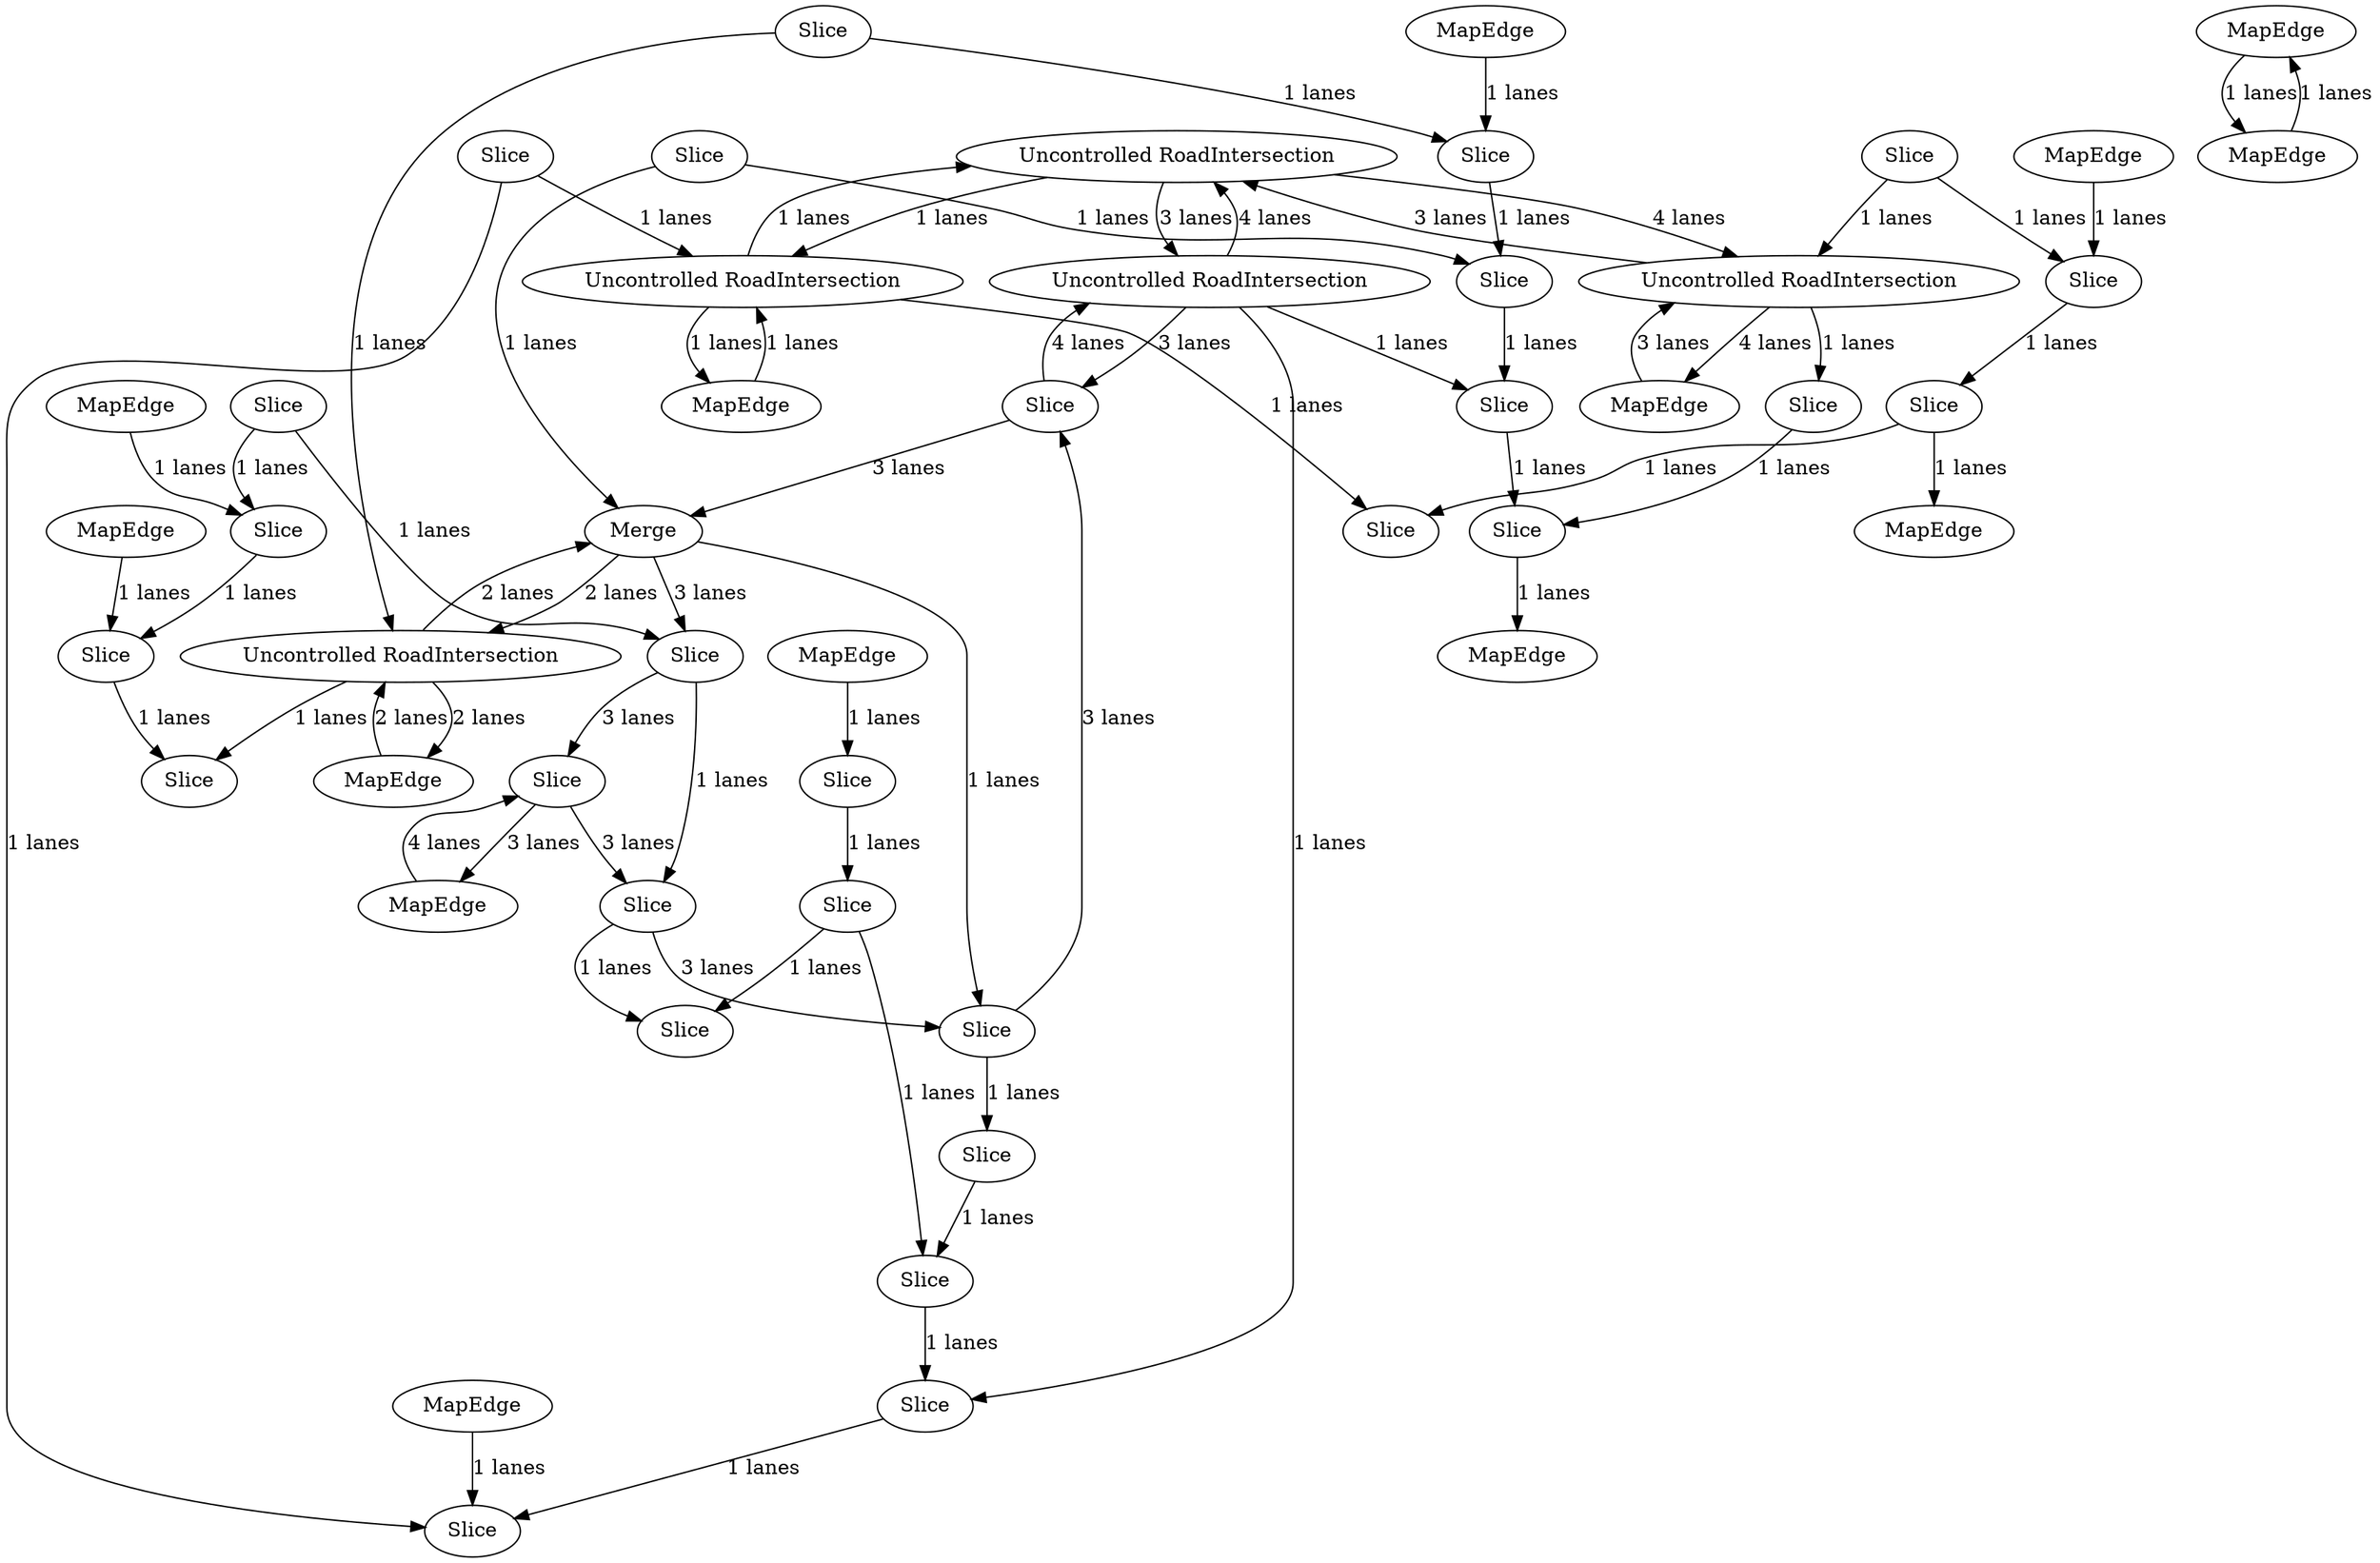 digraph {
    0 [ label = "Uncontrolled RoadIntersection" ]
    1 [ label = "MapEdge" ]
    2 [ label = "Slice" ]
    3 [ label = "MapEdge" ]
    4 [ label = "MapEdge" ]
    5 [ label = "MapEdge" ]
    6 [ label = "MapEdge" ]
    7 [ label = "Slice" ]
    8 [ label = "Slice" ]
    9 [ label = "Slice" ]
    10 [ label = "Slice" ]
    11 [ label = "Slice" ]
    12 [ label = "Slice" ]
    13 [ label = "Slice" ]
    14 [ label = "Uncontrolled RoadIntersection" ]
    15 [ label = "Slice" ]
    16 [ label = "Uncontrolled RoadIntersection" ]
    17 [ label = "Slice" ]
    18 [ label = "Slice" ]
    19 [ label = "Uncontrolled RoadIntersection" ]
    20 [ label = "Slice" ]
    21 [ label = "Slice" ]
    22 [ label = "Slice" ]
    23 [ label = "Slice" ]
    24 [ label = "MapEdge" ]
    25 [ label = "Slice" ]
    26 [ label = "Slice" ]
    27 [ label = "Slice" ]
    28 [ label = "Slice" ]
    29 [ label = "Slice" ]
    30 [ label = "Slice" ]
    31 [ label = "MapEdge" ]
    32 [ label = "Slice" ]
    33 [ label = "Slice" ]
    34 [ label = "Slice" ]
    35 [ label = "Slice" ]
    36 [ label = "Merge" ]
    37 [ label = "Slice" ]
    38 [ label = "MapEdge" ]
    39 [ label = "Uncontrolled RoadIntersection" ]
    40 [ label = "MapEdge" ]
    41 [ label = "MapEdge" ]
    42 [ label = "Slice" ]
    43 [ label = "MapEdge" ]
    44 [ label = "MapEdge" ]
    45 [ label = "Slice" ]
    46 [ label = "MapEdge" ]
    47 [ label = "MapEdge" ]
    0 -> 19 [ label = "1 lanes" ]
    19 -> 0 [ label = "1 lanes" ]
    19 -> 1 [ label = "1 lanes" ]
    1 -> 19 [ label = "1 lanes" ]
    2 -> 3 [ label = "3 lanes" ]
    3 -> 2 [ label = "4 lanes" ]
    4 -> 16 [ label = "3 lanes" ]
    16 -> 4 [ label = "4 lanes" ]
    16 -> 0 [ label = "3 lanes" ]
    0 -> 16 [ label = "4 lanes" ]
    5 -> 6 [ label = "1 lanes" ]
    6 -> 5 [ label = "1 lanes" ]
    36 -> 34 [ label = "3 lanes" ]
    34 -> 2 [ label = "3 lanes" ]
    7 -> 36 [ label = "3 lanes" ]
    2 -> 33 [ label = "3 lanes" ]
    33 -> 32 [ label = "3 lanes" ]
    32 -> 7 [ label = "3 lanes" ]
    13 -> 8 [ label = "1 lanes" ]
    9 -> 13 [ label = "1 lanes" ]
    11 -> 10 [ label = "1 lanes" ]
    12 -> 9 [ label = "1 lanes" ]
    14 -> 13 [ label = "1 lanes" ]
    15 -> 8 [ label = "1 lanes" ]
    16 -> 15 [ label = "1 lanes" ]
    17 -> 16 [ label = "1 lanes" ]
    19 -> 18 [ label = "1 lanes" ]
    20 -> 19 [ label = "1 lanes" ]
    21 -> 18 [ label = "1 lanes" ]
    17 -> 22 [ label = "1 lanes" ]
    20 -> 23 [ label = "1 lanes" ]
    24 -> 23 [ label = "1 lanes" ]
    26 -> 25 [ label = "1 lanes" ]
    28 -> 27 [ label = "1 lanes" ]
    30 -> 29 [ label = "1 lanes" ]
    31 -> 30 [ label = "1 lanes" ]
    32 -> 26 [ label = "1 lanes" ]
    33 -> 27 [ label = "1 lanes" ]
    34 -> 33 [ label = "1 lanes" ]
    35 -> 34 [ label = "1 lanes" ]
    12 -> 36 [ label = "1 lanes" ]
    36 -> 32 [ label = "1 lanes" ]
    39 -> 37 [ label = "1 lanes" ]
    11 -> 39 [ label = "1 lanes" ]
    0 -> 14 [ label = "3 lanes" ]
    14 -> 0 [ label = "4 lanes" ]
    14 -> 7 [ label = "3 lanes" ]
    7 -> 14 [ label = "4 lanes" ]
    38 -> 39 [ label = "2 lanes" ]
    39 -> 38 [ label = "2 lanes" ]
    39 -> 36 [ label = "2 lanes" ]
    36 -> 39 [ label = "2 lanes" ]
    40 -> 29 [ label = "1 lanes" ]
    41 -> 22 [ label = "1 lanes" ]
    22 -> 21 [ label = "1 lanes" ]
    14 -> 42 [ label = "1 lanes" ]
    42 -> 23 [ label = "1 lanes" ]
    8 -> 43 [ label = "1 lanes" ]
    25 -> 42 [ label = "1 lanes" ]
    44 -> 10 [ label = "1 lanes" ]
    10 -> 9 [ label = "1 lanes" ]
    29 -> 37 [ label = "1 lanes" ]
    35 -> 30 [ label = "1 lanes" ]
    28 -> 25 [ label = "1 lanes" ]
    46 -> 45 [ label = "1 lanes" ]
    45 -> 28 [ label = "1 lanes" ]
    21 -> 47 [ label = "1 lanes" ]
}
